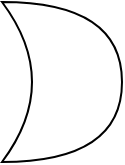 <mxfile version="23.1.5" type="github">
  <diagram name="第 1 页" id="HO9cc5KFiMedb0tIhThy">
    <mxGraphModel dx="2074" dy="1155" grid="1" gridSize="10" guides="1" tooltips="1" connect="1" arrows="1" fold="1" page="1" pageScale="1" pageWidth="827" pageHeight="1169" math="0" shadow="0">
      <root>
        <mxCell id="0" />
        <mxCell id="1" parent="0" />
        <mxCell id="v9y-KhQ4fK074EA586YS-1" value="" style="shape=xor;whiteSpace=wrap;html=1;" vertex="1" parent="1">
          <mxGeometry x="300" y="370" width="60" height="80" as="geometry" />
        </mxCell>
      </root>
    </mxGraphModel>
  </diagram>
</mxfile>
